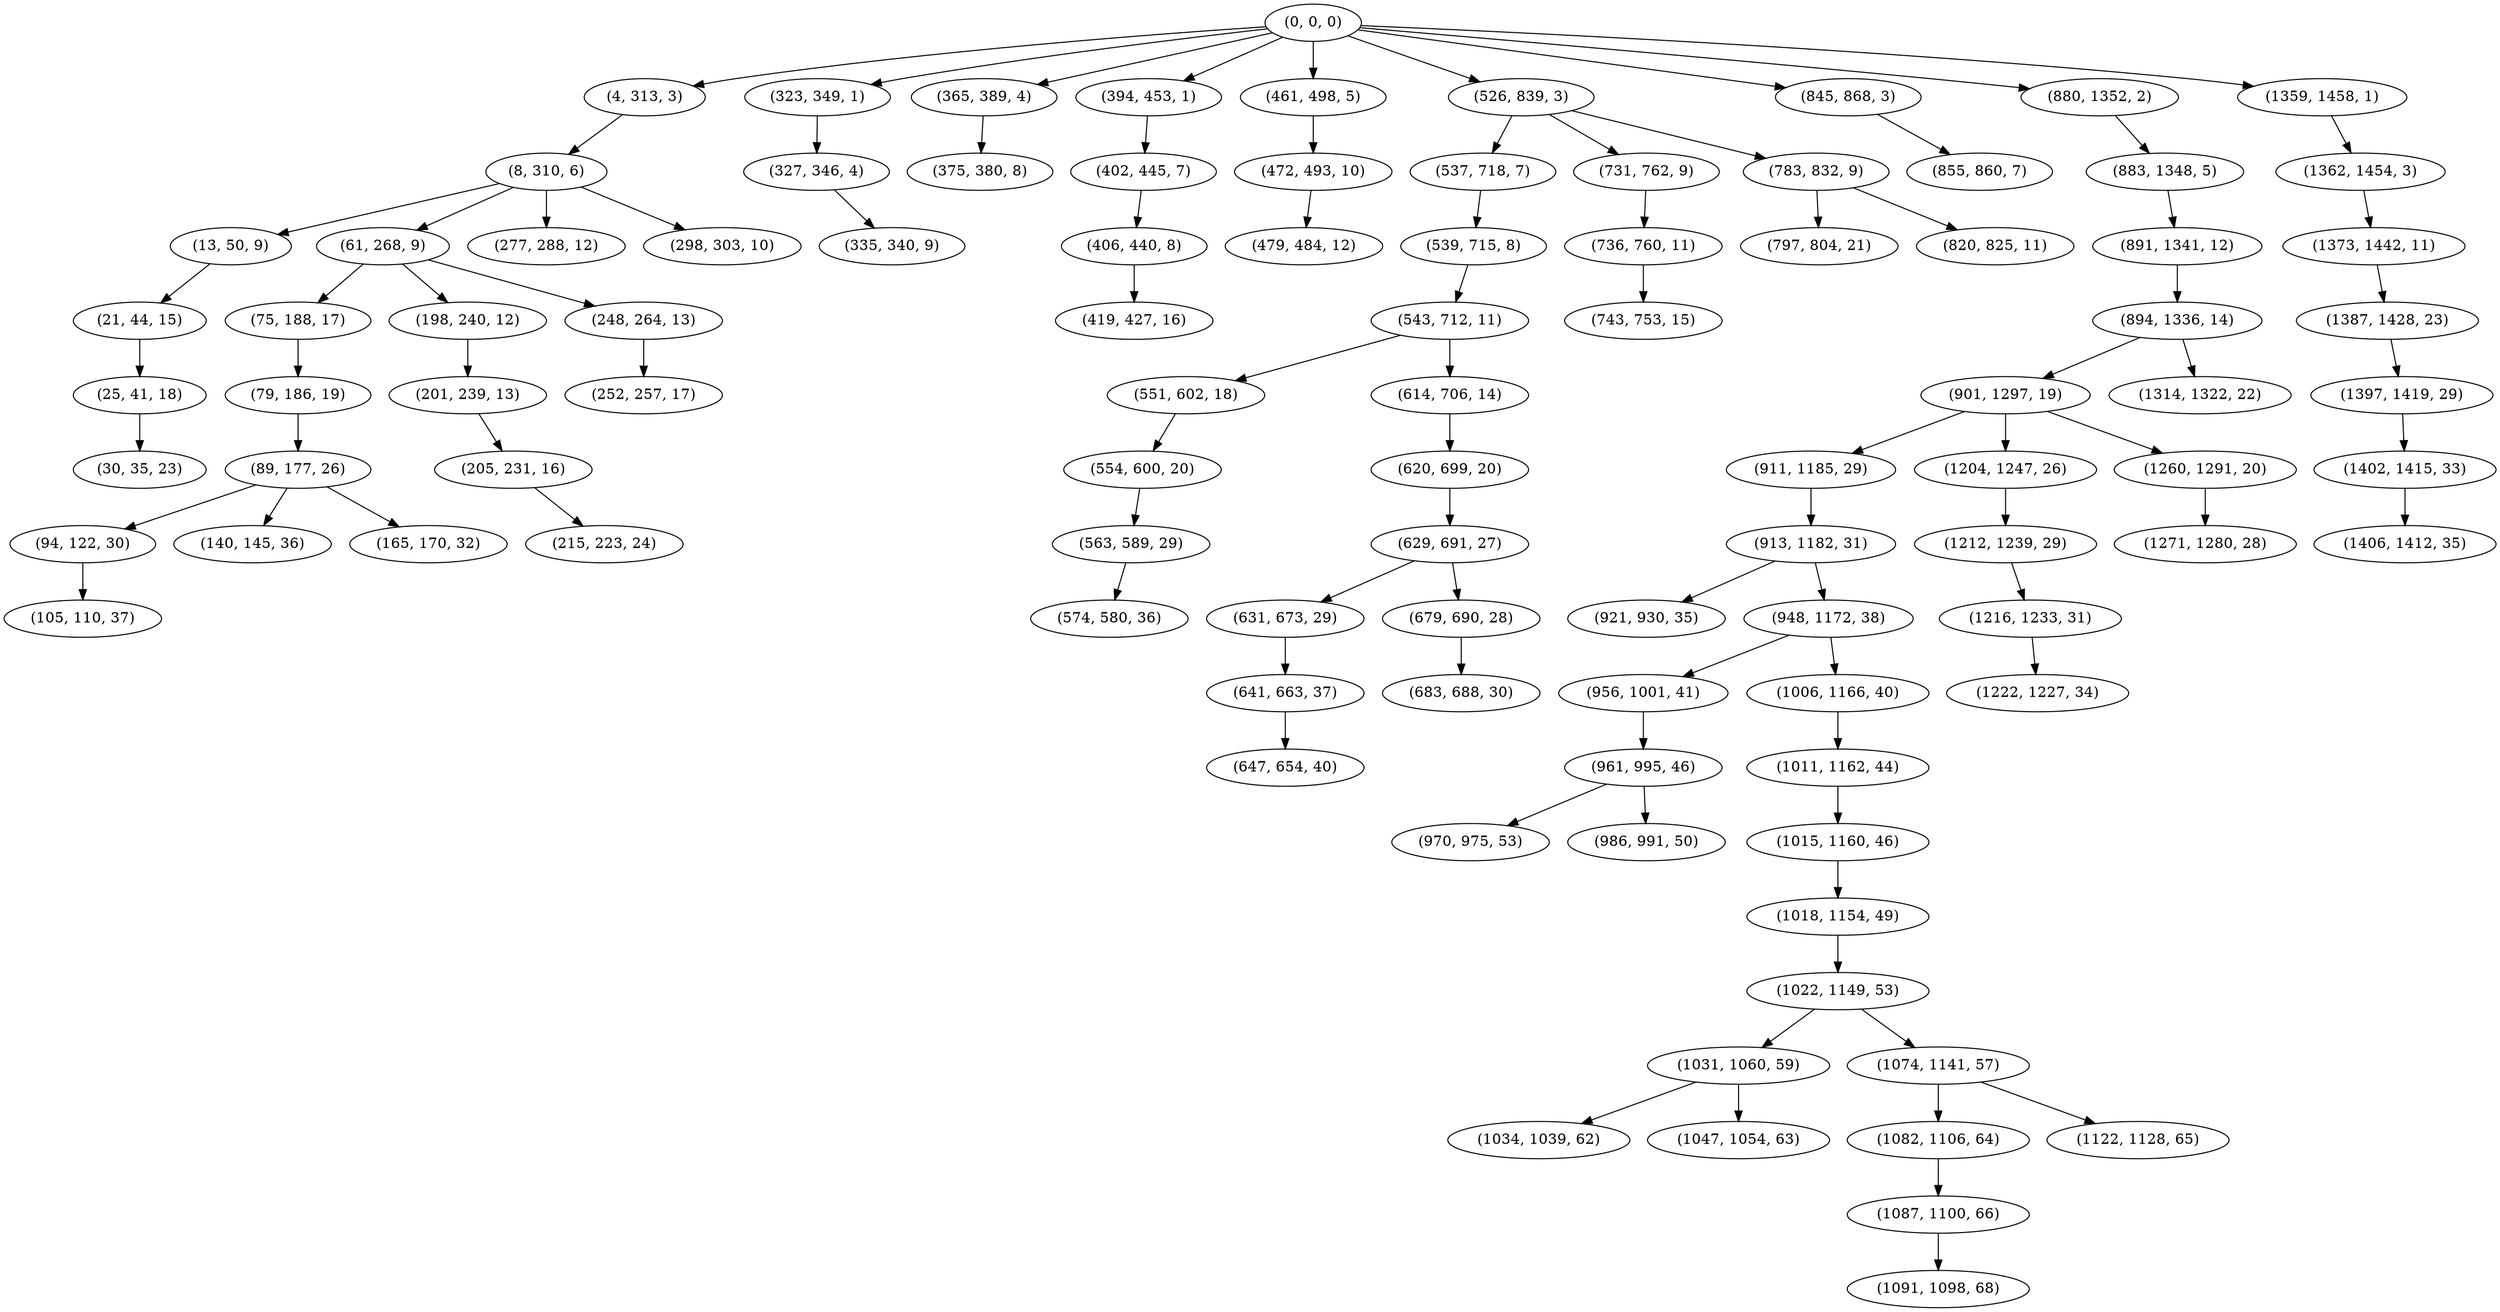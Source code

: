 digraph tree {
    "(0, 0, 0)";
    "(4, 313, 3)";
    "(8, 310, 6)";
    "(13, 50, 9)";
    "(21, 44, 15)";
    "(25, 41, 18)";
    "(30, 35, 23)";
    "(61, 268, 9)";
    "(75, 188, 17)";
    "(79, 186, 19)";
    "(89, 177, 26)";
    "(94, 122, 30)";
    "(105, 110, 37)";
    "(140, 145, 36)";
    "(165, 170, 32)";
    "(198, 240, 12)";
    "(201, 239, 13)";
    "(205, 231, 16)";
    "(215, 223, 24)";
    "(248, 264, 13)";
    "(252, 257, 17)";
    "(277, 288, 12)";
    "(298, 303, 10)";
    "(323, 349, 1)";
    "(327, 346, 4)";
    "(335, 340, 9)";
    "(365, 389, 4)";
    "(375, 380, 8)";
    "(394, 453, 1)";
    "(402, 445, 7)";
    "(406, 440, 8)";
    "(419, 427, 16)";
    "(461, 498, 5)";
    "(472, 493, 10)";
    "(479, 484, 12)";
    "(526, 839, 3)";
    "(537, 718, 7)";
    "(539, 715, 8)";
    "(543, 712, 11)";
    "(551, 602, 18)";
    "(554, 600, 20)";
    "(563, 589, 29)";
    "(574, 580, 36)";
    "(614, 706, 14)";
    "(620, 699, 20)";
    "(629, 691, 27)";
    "(631, 673, 29)";
    "(641, 663, 37)";
    "(647, 654, 40)";
    "(679, 690, 28)";
    "(683, 688, 30)";
    "(731, 762, 9)";
    "(736, 760, 11)";
    "(743, 753, 15)";
    "(783, 832, 9)";
    "(797, 804, 21)";
    "(820, 825, 11)";
    "(845, 868, 3)";
    "(855, 860, 7)";
    "(880, 1352, 2)";
    "(883, 1348, 5)";
    "(891, 1341, 12)";
    "(894, 1336, 14)";
    "(901, 1297, 19)";
    "(911, 1185, 29)";
    "(913, 1182, 31)";
    "(921, 930, 35)";
    "(948, 1172, 38)";
    "(956, 1001, 41)";
    "(961, 995, 46)";
    "(970, 975, 53)";
    "(986, 991, 50)";
    "(1006, 1166, 40)";
    "(1011, 1162, 44)";
    "(1015, 1160, 46)";
    "(1018, 1154, 49)";
    "(1022, 1149, 53)";
    "(1031, 1060, 59)";
    "(1034, 1039, 62)";
    "(1047, 1054, 63)";
    "(1074, 1141, 57)";
    "(1082, 1106, 64)";
    "(1087, 1100, 66)";
    "(1091, 1098, 68)";
    "(1122, 1128, 65)";
    "(1204, 1247, 26)";
    "(1212, 1239, 29)";
    "(1216, 1233, 31)";
    "(1222, 1227, 34)";
    "(1260, 1291, 20)";
    "(1271, 1280, 28)";
    "(1314, 1322, 22)";
    "(1359, 1458, 1)";
    "(1362, 1454, 3)";
    "(1373, 1442, 11)";
    "(1387, 1428, 23)";
    "(1397, 1419, 29)";
    "(1402, 1415, 33)";
    "(1406, 1412, 35)";
    "(0, 0, 0)" -> "(4, 313, 3)";
    "(0, 0, 0)" -> "(323, 349, 1)";
    "(0, 0, 0)" -> "(365, 389, 4)";
    "(0, 0, 0)" -> "(394, 453, 1)";
    "(0, 0, 0)" -> "(461, 498, 5)";
    "(0, 0, 0)" -> "(526, 839, 3)";
    "(0, 0, 0)" -> "(845, 868, 3)";
    "(0, 0, 0)" -> "(880, 1352, 2)";
    "(0, 0, 0)" -> "(1359, 1458, 1)";
    "(4, 313, 3)" -> "(8, 310, 6)";
    "(8, 310, 6)" -> "(13, 50, 9)";
    "(8, 310, 6)" -> "(61, 268, 9)";
    "(8, 310, 6)" -> "(277, 288, 12)";
    "(8, 310, 6)" -> "(298, 303, 10)";
    "(13, 50, 9)" -> "(21, 44, 15)";
    "(21, 44, 15)" -> "(25, 41, 18)";
    "(25, 41, 18)" -> "(30, 35, 23)";
    "(61, 268, 9)" -> "(75, 188, 17)";
    "(61, 268, 9)" -> "(198, 240, 12)";
    "(61, 268, 9)" -> "(248, 264, 13)";
    "(75, 188, 17)" -> "(79, 186, 19)";
    "(79, 186, 19)" -> "(89, 177, 26)";
    "(89, 177, 26)" -> "(94, 122, 30)";
    "(89, 177, 26)" -> "(140, 145, 36)";
    "(89, 177, 26)" -> "(165, 170, 32)";
    "(94, 122, 30)" -> "(105, 110, 37)";
    "(198, 240, 12)" -> "(201, 239, 13)";
    "(201, 239, 13)" -> "(205, 231, 16)";
    "(205, 231, 16)" -> "(215, 223, 24)";
    "(248, 264, 13)" -> "(252, 257, 17)";
    "(323, 349, 1)" -> "(327, 346, 4)";
    "(327, 346, 4)" -> "(335, 340, 9)";
    "(365, 389, 4)" -> "(375, 380, 8)";
    "(394, 453, 1)" -> "(402, 445, 7)";
    "(402, 445, 7)" -> "(406, 440, 8)";
    "(406, 440, 8)" -> "(419, 427, 16)";
    "(461, 498, 5)" -> "(472, 493, 10)";
    "(472, 493, 10)" -> "(479, 484, 12)";
    "(526, 839, 3)" -> "(537, 718, 7)";
    "(526, 839, 3)" -> "(731, 762, 9)";
    "(526, 839, 3)" -> "(783, 832, 9)";
    "(537, 718, 7)" -> "(539, 715, 8)";
    "(539, 715, 8)" -> "(543, 712, 11)";
    "(543, 712, 11)" -> "(551, 602, 18)";
    "(543, 712, 11)" -> "(614, 706, 14)";
    "(551, 602, 18)" -> "(554, 600, 20)";
    "(554, 600, 20)" -> "(563, 589, 29)";
    "(563, 589, 29)" -> "(574, 580, 36)";
    "(614, 706, 14)" -> "(620, 699, 20)";
    "(620, 699, 20)" -> "(629, 691, 27)";
    "(629, 691, 27)" -> "(631, 673, 29)";
    "(629, 691, 27)" -> "(679, 690, 28)";
    "(631, 673, 29)" -> "(641, 663, 37)";
    "(641, 663, 37)" -> "(647, 654, 40)";
    "(679, 690, 28)" -> "(683, 688, 30)";
    "(731, 762, 9)" -> "(736, 760, 11)";
    "(736, 760, 11)" -> "(743, 753, 15)";
    "(783, 832, 9)" -> "(797, 804, 21)";
    "(783, 832, 9)" -> "(820, 825, 11)";
    "(845, 868, 3)" -> "(855, 860, 7)";
    "(880, 1352, 2)" -> "(883, 1348, 5)";
    "(883, 1348, 5)" -> "(891, 1341, 12)";
    "(891, 1341, 12)" -> "(894, 1336, 14)";
    "(894, 1336, 14)" -> "(901, 1297, 19)";
    "(894, 1336, 14)" -> "(1314, 1322, 22)";
    "(901, 1297, 19)" -> "(911, 1185, 29)";
    "(901, 1297, 19)" -> "(1204, 1247, 26)";
    "(901, 1297, 19)" -> "(1260, 1291, 20)";
    "(911, 1185, 29)" -> "(913, 1182, 31)";
    "(913, 1182, 31)" -> "(921, 930, 35)";
    "(913, 1182, 31)" -> "(948, 1172, 38)";
    "(948, 1172, 38)" -> "(956, 1001, 41)";
    "(948, 1172, 38)" -> "(1006, 1166, 40)";
    "(956, 1001, 41)" -> "(961, 995, 46)";
    "(961, 995, 46)" -> "(970, 975, 53)";
    "(961, 995, 46)" -> "(986, 991, 50)";
    "(1006, 1166, 40)" -> "(1011, 1162, 44)";
    "(1011, 1162, 44)" -> "(1015, 1160, 46)";
    "(1015, 1160, 46)" -> "(1018, 1154, 49)";
    "(1018, 1154, 49)" -> "(1022, 1149, 53)";
    "(1022, 1149, 53)" -> "(1031, 1060, 59)";
    "(1022, 1149, 53)" -> "(1074, 1141, 57)";
    "(1031, 1060, 59)" -> "(1034, 1039, 62)";
    "(1031, 1060, 59)" -> "(1047, 1054, 63)";
    "(1074, 1141, 57)" -> "(1082, 1106, 64)";
    "(1074, 1141, 57)" -> "(1122, 1128, 65)";
    "(1082, 1106, 64)" -> "(1087, 1100, 66)";
    "(1087, 1100, 66)" -> "(1091, 1098, 68)";
    "(1204, 1247, 26)" -> "(1212, 1239, 29)";
    "(1212, 1239, 29)" -> "(1216, 1233, 31)";
    "(1216, 1233, 31)" -> "(1222, 1227, 34)";
    "(1260, 1291, 20)" -> "(1271, 1280, 28)";
    "(1359, 1458, 1)" -> "(1362, 1454, 3)";
    "(1362, 1454, 3)" -> "(1373, 1442, 11)";
    "(1373, 1442, 11)" -> "(1387, 1428, 23)";
    "(1387, 1428, 23)" -> "(1397, 1419, 29)";
    "(1397, 1419, 29)" -> "(1402, 1415, 33)";
    "(1402, 1415, 33)" -> "(1406, 1412, 35)";
}
